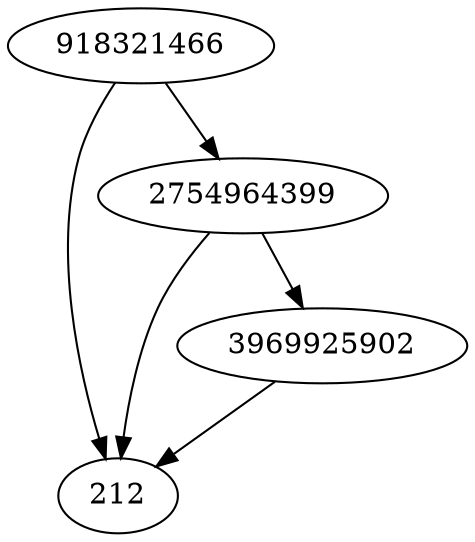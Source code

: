strict digraph  {
918321466;
212;
3969925902;
2754964399;
918321466 -> 212;
918321466 -> 2754964399;
3969925902 -> 212;
2754964399 -> 212;
2754964399 -> 3969925902;
}
